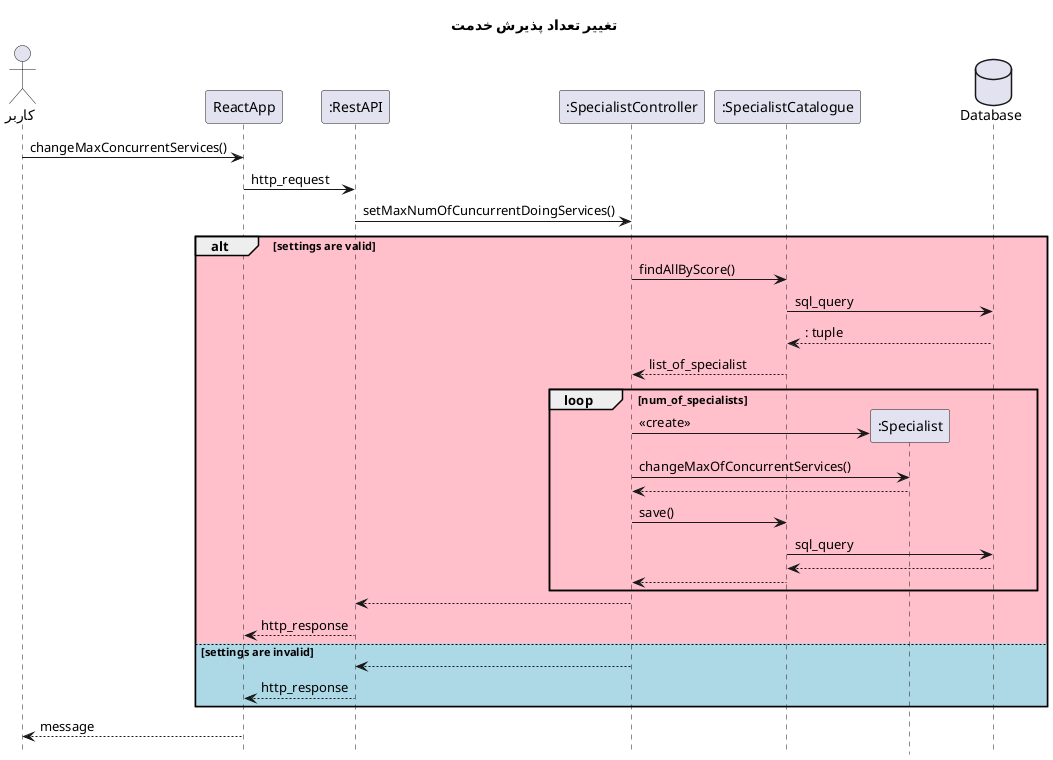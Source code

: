 @startuml logout

hide footbox
title "تغییر تعداد پذیرش خدمت   "
actor       "کاربر" as user
participant ReactApp
participant ":RestAPI" as RestAPI
participant ":SpecialistController" as SpecialistController
participant ":SpecialistCatalogue" as SpecialistCatalogue
participant ":Specialist" as Specialist

database Database

user -> ReactApp: changeMaxConcurrentServices()
ReactApp -> RestAPI : http_request
RestAPI -> SpecialistController : setMaxNumOfCuncurrentDoingServices()
alt #Pink settings are valid
    SpecialistController -> SpecialistCatalogue : findAllByScore()
    SpecialistCatalogue -> Database: sql_query
    return: tuple
    SpecialistCatalogue --> SpecialistController :list_of_specialist

    loop num_of_specialists
        SpecialistController -> Specialist **: <<create>>
        SpecialistController -> Specialist : changeMaxOfConcurrentServices()
        Specialist --> SpecialistController
        SpecialistController -> SpecialistCatalogue : save()
        SpecialistCatalogue -> Database: sql_query
        return
        SpecialistCatalogue --> SpecialistController

    end

    SpecialistController --> RestAPI
    RestAPI --> ReactApp : http_response
else #LightBlue settings are invalid
    SpecialistController --> RestAPI
    RestAPI --> ReactApp : http_response
end 
ReactApp --> user: message

@enduml
